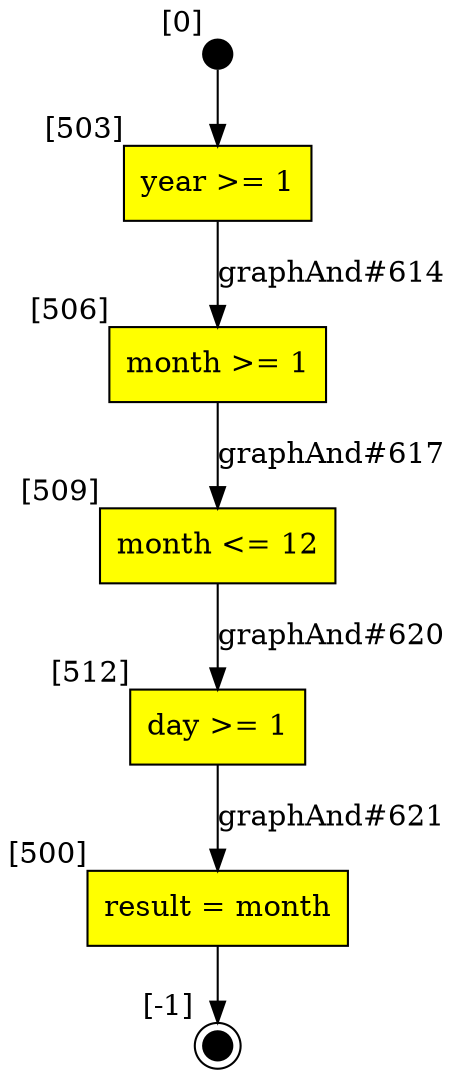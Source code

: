 digraph CLG {
  512 [shape="box", label="day >= 1", style=filled, fillcolor=yellow, xlabel="[512]"];
  500 [shape="box", label="result = month", style=filled, fillcolor=yellow, xlabel="[500]"];
  501 [style=filled, fillcolor=black, shape="doublecircle", label="", fixedsize=true, width=.2, height=.2, xlabel="[-1]"];
  502 [style=filled, fillcolor=black, shape="circle", label="", fixedsize=true, width=.2, height=.2, xlabel="[0]"];
  503 [shape="box", label="year >= 1", style=filled, fillcolor=yellow, xlabel="[503]"];
  506 [shape="box", label="month >= 1", style=filled, fillcolor=yellow, xlabel="[506]"];
  509 [shape="box", label="month <= 12", style=filled, fillcolor=yellow, xlabel="[509]"];
  500 -> 501;
  502 -> 503;
  503 -> 506[label="graphAnd#614"];
  506 -> 509[label="graphAnd#617"];
  509 -> 512[label="graphAnd#620"];
  512 -> 500[label="graphAnd#621"];
}
